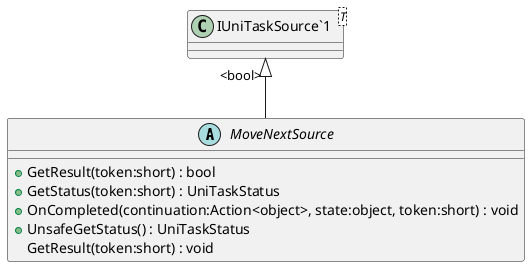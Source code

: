 @startuml
abstract class MoveNextSource {
    + GetResult(token:short) : bool
    + GetStatus(token:short) : UniTaskStatus
    + OnCompleted(continuation:Action<object>, state:object, token:short) : void
    + UnsafeGetStatus() : UniTaskStatus
    GetResult(token:short) : void
}
class "IUniTaskSource`1"<T> {
}
"IUniTaskSource`1" "<bool>" <|-- MoveNextSource
@enduml
